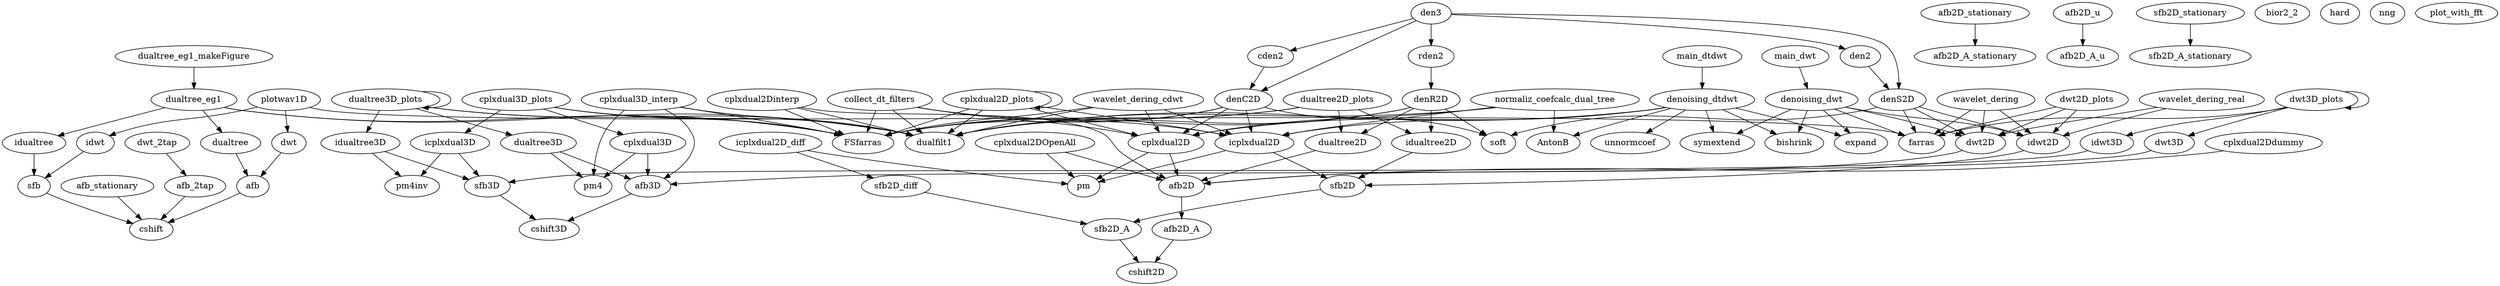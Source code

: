 /* Created by mdot for Matlab */
digraph m2html {
  afb -> cshift;
  afb2D -> afb2D_A;
  afb2D_A -> cshift2D;
  afb2D_stationary -> afb2D_A_stationary;
  afb2D_u -> afb2D_A_u;
  afb3D -> cshift3D;
  afb_2tap -> cshift;
  afb_stationary -> cshift;
  cden2 -> denC2D;
  collect_dt_filters -> FSfarras;
  collect_dt_filters -> cplxdual2D;
  collect_dt_filters -> dualfilt1;
  collect_dt_filters -> icplxdual2D;
  cplxdual2D -> afb2D;
  cplxdual2D -> pm;
  cplxdual2DOpenAll -> afb2D;
  cplxdual2DOpenAll -> pm;
  cplxdual2D_plots -> FSfarras;
  cplxdual2D_plots -> cplxdual2D;
  cplxdual2D_plots -> cplxdual2D_plots;
  cplxdual2D_plots -> dualfilt1;
  cplxdual2D_plots -> icplxdual2D;
  cplxdual2Ddummy -> afb2D;
  cplxdual2Dinterp -> FSfarras;
  cplxdual2Dinterp -> afb2D;
  cplxdual2Dinterp -> dualfilt1;
  cplxdual3D -> afb3D;
  cplxdual3D -> pm4;
  cplxdual3D_interp -> FSfarras;
  cplxdual3D_interp -> afb3D;
  cplxdual3D_interp -> dualfilt1;
  cplxdual3D_interp -> pm4;
  cplxdual3D_plots -> FSfarras;
  cplxdual3D_plots -> cplxdual3D;
  cplxdual3D_plots -> dualfilt1;
  cplxdual3D_plots -> icplxdual3D;
  den2 -> denS2D;
  den3 -> cden2;
  den3 -> den2;
  den3 -> denC2D;
  den3 -> denS2D;
  den3 -> rden2;
  denC2D -> FSfarras;
  denC2D -> cplxdual2D;
  denC2D -> dualfilt1;
  denC2D -> icplxdual2D;
  denC2D -> soft;
  denR2D -> FSfarras;
  denR2D -> dualfilt1;
  denR2D -> dualtree2D;
  denR2D -> idualtree2D;
  denR2D -> soft;
  denS2D -> dwt2D;
  denS2D -> farras;
  denS2D -> idwt2D;
  denS2D -> soft;
  denoising_dtdwt -> AntonB;
  denoising_dtdwt -> bishrink;
  denoising_dtdwt -> cplxdual2D;
  denoising_dtdwt -> dualfilt1;
  denoising_dtdwt -> expand;
  denoising_dtdwt -> icplxdual2D;
  denoising_dtdwt -> symextend;
  denoising_dtdwt -> unnormcoef;
  denoising_dwt -> bishrink;
  denoising_dwt -> dwt2D;
  denoising_dwt -> expand;
  denoising_dwt -> farras;
  denoising_dwt -> idwt2D;
  denoising_dwt -> symextend;
  dualtree -> afb;
  dualtree2D -> afb2D;
  dualtree2D_plots -> FSfarras;
  dualtree2D_plots -> dualfilt1;
  dualtree2D_plots -> dualtree2D;
  dualtree2D_plots -> idualtree2D;
  dualtree3D -> afb3D;
  dualtree3D -> pm4;
  dualtree3D_plots -> FSfarras;
  dualtree3D_plots -> dualfilt1;
  dualtree3D_plots -> dualtree3D;
  dualtree3D_plots -> dualtree3D_plots;
  dualtree3D_plots -> idualtree3D;
  dualtree_eg1 -> FSfarras;
  dualtree_eg1 -> dualfilt1;
  dualtree_eg1 -> dualtree;
  dualtree_eg1 -> idualtree;
  dualtree_eg1_makeFigure -> dualtree_eg1;
  dwt -> afb;
  dwt2D -> afb2D;
  dwt2D_plots -> dwt2D;
  dwt2D_plots -> farras;
  dwt2D_plots -> idwt2D;
  dwt3D -> afb3D;
  dwt3D_plots -> dwt3D;
  dwt3D_plots -> dwt3D_plots;
  dwt3D_plots -> farras;
  dwt3D_plots -> idwt3D;
  dwt_2tap -> afb_2tap;
  icplxdual2D -> pm;
  icplxdual2D -> sfb2D;
  icplxdual2D_diff -> pm;
  icplxdual2D_diff -> sfb2D_diff;
  icplxdual3D -> pm4inv;
  icplxdual3D -> sfb3D;
  idualtree -> sfb;
  idualtree2D -> sfb2D;
  idualtree3D -> pm4inv;
  idualtree3D -> sfb3D;
  idwt -> sfb;
  idwt2D -> sfb2D;
  idwt3D -> sfb3D;
  main_dtdwt -> denoising_dtdwt;
  main_dwt -> denoising_dwt;
  normaliz_coefcalc_dual_tree -> AntonB;
  normaliz_coefcalc_dual_tree -> cplxdual2D;
  normaliz_coefcalc_dual_tree -> dualfilt1;
  normaliz_coefcalc_dual_tree -> icplxdual2D;
  plotwav1D -> dwt;
  plotwav1D -> farras;
  plotwav1D -> idwt;
  rden2 -> denR2D;
  sfb -> cshift;
  sfb2D -> sfb2D_A;
  sfb2D_A -> cshift2D;
  sfb2D_diff -> sfb2D_A;
  sfb2D_stationary -> sfb2D_A_stationary;
  sfb3D -> cshift3D;
  wavelet_dering -> dwt2D;
  wavelet_dering -> farras;
  wavelet_dering -> idwt2D;
  wavelet_dering_cdwt -> FSfarras;
  wavelet_dering_cdwt -> cplxdual2D;
  wavelet_dering_cdwt -> dualfilt1;
  wavelet_dering_cdwt -> icplxdual2D;
  wavelet_dering_real -> dwt2D;
  wavelet_dering_real -> idwt2D;

  AntonB [URL="AntonB.html"];
  FSfarras [URL="FSfarras.html"];
  afb [URL="afb.html"];
  afb2D [URL="afb2D.html"];
  afb2D_A [URL="afb2D_A.html"];
  afb2D_A_stationary [URL="afb2D_A_stationary.html"];
  afb2D_A_u [URL="afb2D_A_u.html"];
  afb2D_stationary [URL="afb2D_stationary.html"];
  afb2D_u [URL="afb2D_u.html"];
  afb3D [URL="afb3D.html"];
  afb_2tap [URL="afb_2tap.html"];
  afb_stationary [URL="afb_stationary.html"];
  bior2_2 [URL="bior2_2.html"];
  bishrink [URL="bishrink.html"];
  cden2 [URL="cden2.html"];
  collect_dt_filters [URL="collect_dt_filters.html"];
  cplxdual2D [URL="cplxdual2D.html"];
  cplxdual2DOpenAll [URL="cplxdual2DOpenAll.html"];
  cplxdual2D_plots [URL="cplxdual2D_plots.html"];
  cplxdual2Ddummy [URL="cplxdual2Ddummy.html"];
  cplxdual2Dinterp [URL="cplxdual2Dinterp.html"];
  cplxdual3D [URL="cplxdual3D.html"];
  cplxdual3D_interp [URL="cplxdual3D_interp.html"];
  cplxdual3D_plots [URL="cplxdual3D_plots.html"];
  cshift [URL="cshift.html"];
  cshift2D [URL="cshift2D.html"];
  cshift3D [URL="cshift3D.html"];
  den2 [URL="den2.html"];
  den3 [URL="den3.html"];
  denC2D [URL="denC2D.html"];
  denR2D [URL="denR2D.html"];
  denS2D [URL="denS2D.html"];
  denoising_dtdwt [URL="denoising_dtdwt.html"];
  denoising_dwt [URL="denoising_dwt.html"];
  dualfilt1 [URL="dualfilt1.html"];
  dualtree [URL="dualtree.html"];
  dualtree2D [URL="dualtree2D.html"];
  dualtree2D_plots [URL="dualtree2D_plots.html"];
  dualtree3D [URL="dualtree3D.html"];
  dualtree3D_plots [URL="dualtree3D_plots.html"];
  dualtree_eg1 [URL="dualtree_eg1.html"];
  dualtree_eg1_makeFigure [URL="dualtree_eg1_makeFigure.html"];
  dwt [URL="dwt.html"];
  dwt2D [URL="dwt2D.html"];
  dwt2D_plots [URL="dwt2D_plots.html"];
  dwt3D [URL="dwt3D.html"];
  dwt3D_plots [URL="dwt3D_plots.html"];
  dwt_2tap [URL="dwt_2tap.html"];
  expand [URL="expand.html"];
  farras [URL="farras.html"];
  hard [URL="hard.html"];
  icplxdual2D [URL="icplxdual2D.html"];
  icplxdual2D_diff [URL="icplxdual2D_diff.html"];
  icplxdual3D [URL="icplxdual3D.html"];
  idualtree [URL="idualtree.html"];
  idualtree2D [URL="idualtree2D.html"];
  idualtree3D [URL="idualtree3D.html"];
  idwt [URL="idwt.html"];
  idwt2D [URL="idwt2D.html"];
  idwt3D [URL="idwt3D.html"];
  main_dtdwt [URL="main_dtdwt.html"];
  main_dwt [URL="main_dwt.html"];
  nng [URL="nng.html"];
  normaliz_coefcalc_dual_tree [URL="normaliz_coefcalc_dual_tree.html"];
  plot_with_fft [URL="plot_with_fft.html"];
  plotwav1D [URL="plotwav1D.html"];
  pm [URL="pm.html"];
  pm4 [URL="pm4.html"];
  pm4inv [URL="pm4inv.html"];
  rden2 [URL="rden2.html"];
  sfb [URL="sfb.html"];
  sfb2D [URL="sfb2D.html"];
  sfb2D_A [URL="sfb2D_A.html"];
  sfb2D_A_stationary [URL="sfb2D_A_stationary.html"];
  sfb2D_diff [URL="sfb2D_diff.html"];
  sfb2D_stationary [URL="sfb2D_stationary.html"];
  sfb3D [URL="sfb3D.html"];
  soft [URL="soft.html"];
  symextend [URL="symextend.html"];
  unnormcoef [URL="unnormcoef.html"];
  wavelet_dering [URL="wavelet_dering.html"];
  wavelet_dering_cdwt [URL="wavelet_dering_cdwt.html"];
  wavelet_dering_real [URL="wavelet_dering_real.html"];
}